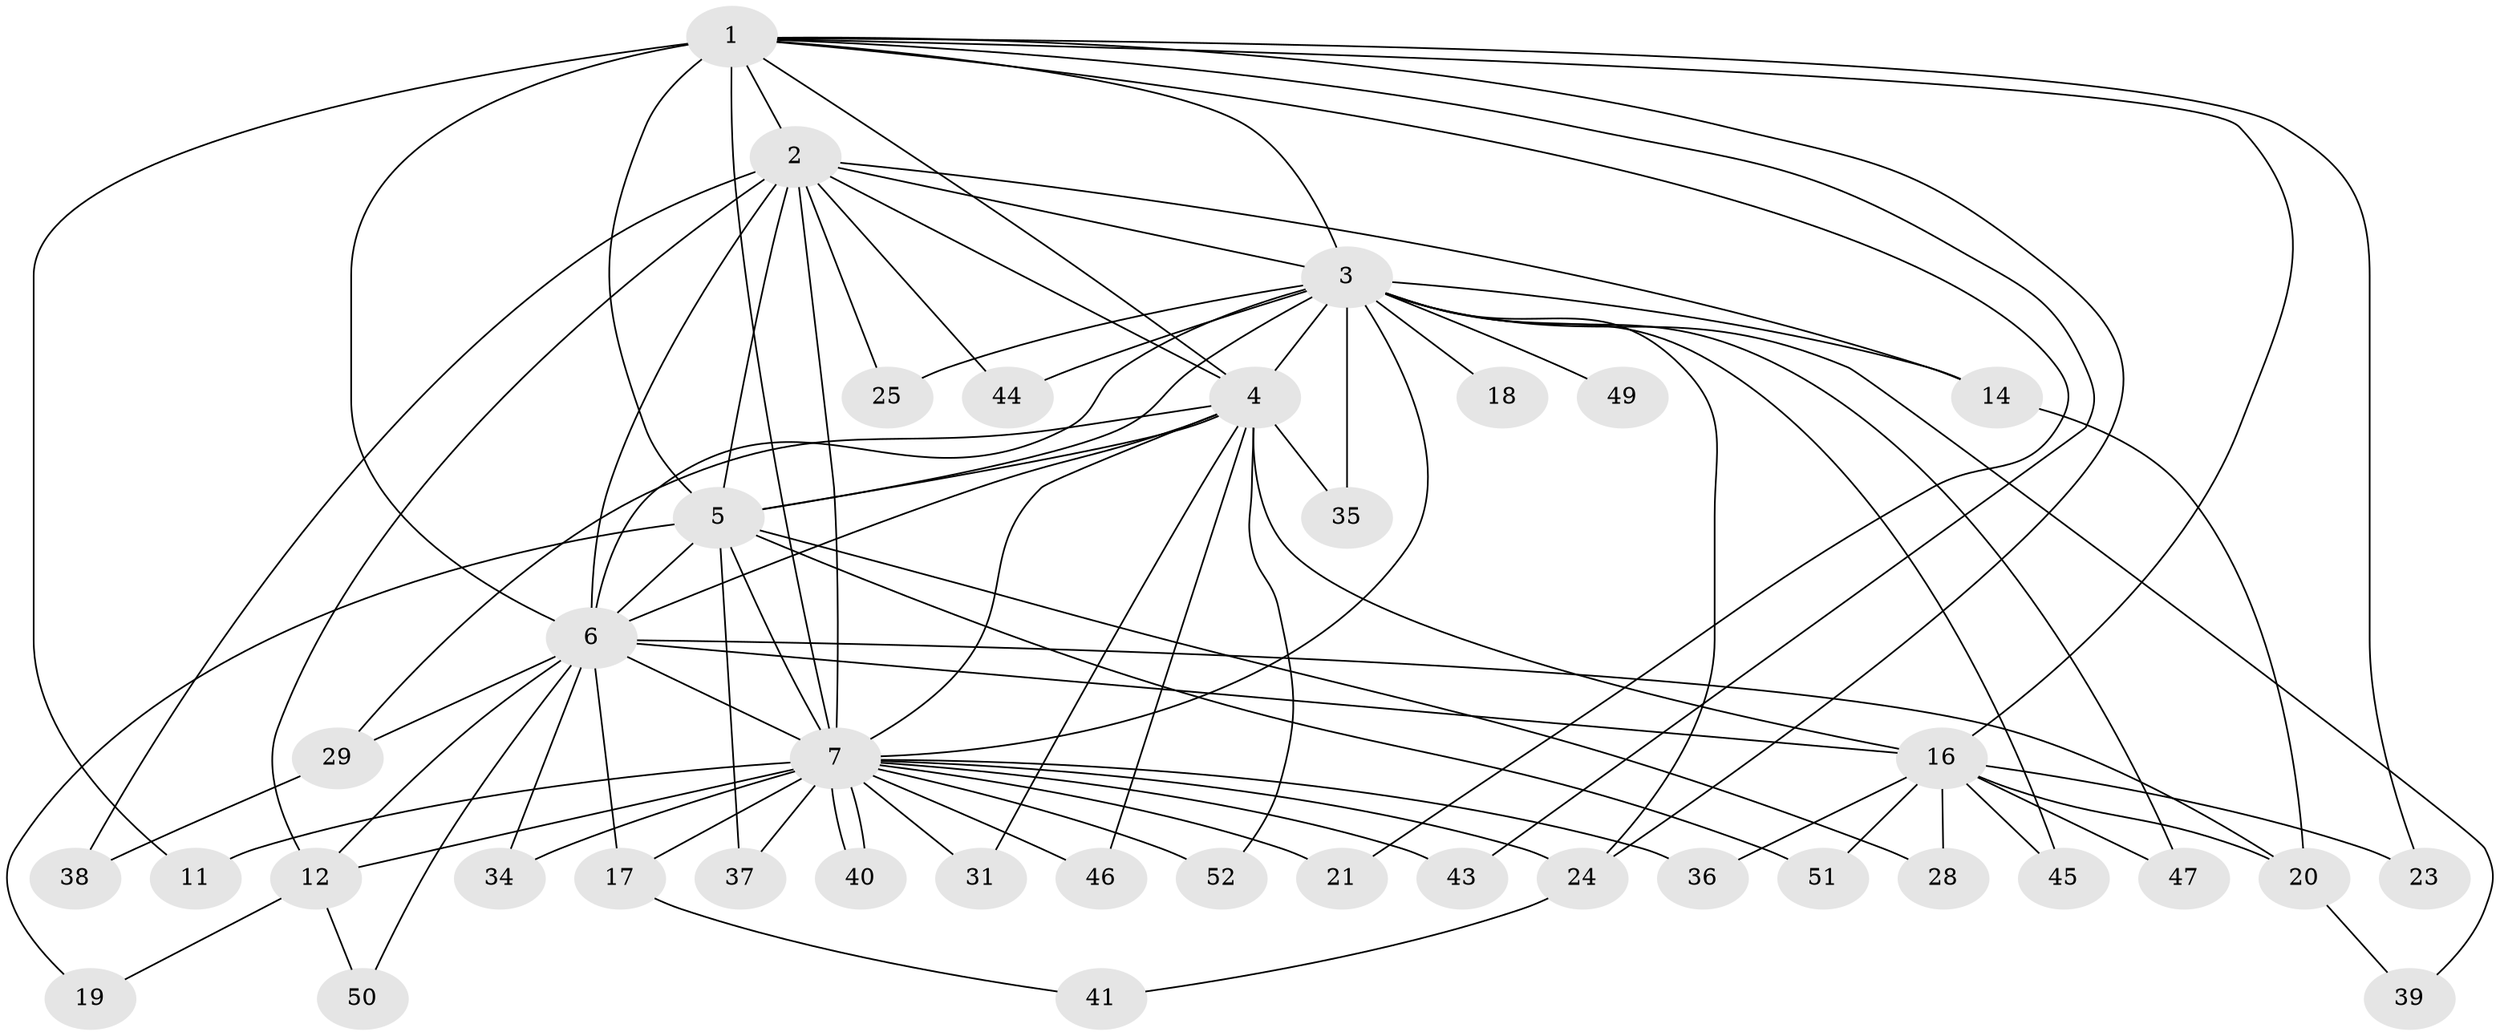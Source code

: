 // Generated by graph-tools (version 1.1) at 2025/23/03/03/25 07:23:47]
// undirected, 39 vertices, 87 edges
graph export_dot {
graph [start="1"]
  node [color=gray90,style=filled];
  1 [super="+9"];
  2 [super="+33"];
  3 [super="+15"];
  4 [super="+42"];
  5 [super="+53"];
  6 [super="+10"];
  7 [super="+8"];
  11;
  12 [super="+13"];
  14 [super="+26"];
  16 [super="+27"];
  17 [super="+22"];
  18;
  19;
  20 [super="+30"];
  21 [super="+48"];
  23;
  24 [super="+32"];
  25;
  28;
  29;
  31;
  34;
  35;
  36;
  37;
  38;
  39;
  40;
  41;
  43;
  44;
  45;
  46;
  47;
  49;
  50;
  51;
  52;
  1 -- 2 [weight=2];
  1 -- 3 [weight=2];
  1 -- 4 [weight=2];
  1 -- 5 [weight=2];
  1 -- 6 [weight=4];
  1 -- 7 [weight=4];
  1 -- 16;
  1 -- 21;
  1 -- 23;
  1 -- 24;
  1 -- 43;
  1 -- 11;
  2 -- 3;
  2 -- 4;
  2 -- 5;
  2 -- 6 [weight=2];
  2 -- 7 [weight=2];
  2 -- 12;
  2 -- 14 [weight=2];
  2 -- 25 [weight=2];
  2 -- 38;
  2 -- 44;
  3 -- 4;
  3 -- 5 [weight=2];
  3 -- 6 [weight=2];
  3 -- 7 [weight=2];
  3 -- 14;
  3 -- 24;
  3 -- 25;
  3 -- 35;
  3 -- 39;
  3 -- 44;
  3 -- 45;
  3 -- 49 [weight=2];
  3 -- 18;
  3 -- 47;
  4 -- 5;
  4 -- 6 [weight=2];
  4 -- 7 [weight=2];
  4 -- 29;
  4 -- 31;
  4 -- 35;
  4 -- 46;
  4 -- 52;
  4 -- 16;
  5 -- 6 [weight=2];
  5 -- 7 [weight=3];
  5 -- 19;
  5 -- 28;
  5 -- 37;
  5 -- 51;
  6 -- 7 [weight=4];
  6 -- 29;
  6 -- 34;
  6 -- 50;
  6 -- 16;
  6 -- 20;
  6 -- 17;
  6 -- 12;
  7 -- 11;
  7 -- 21 [weight=2];
  7 -- 31;
  7 -- 34;
  7 -- 36;
  7 -- 40;
  7 -- 40;
  7 -- 46;
  7 -- 37;
  7 -- 43;
  7 -- 12;
  7 -- 17;
  7 -- 52;
  7 -- 24;
  12 -- 19;
  12 -- 50;
  14 -- 20;
  16 -- 23;
  16 -- 36;
  16 -- 45;
  16 -- 47;
  16 -- 51;
  16 -- 20;
  16 -- 28;
  17 -- 41;
  20 -- 39;
  24 -- 41;
  29 -- 38;
}
